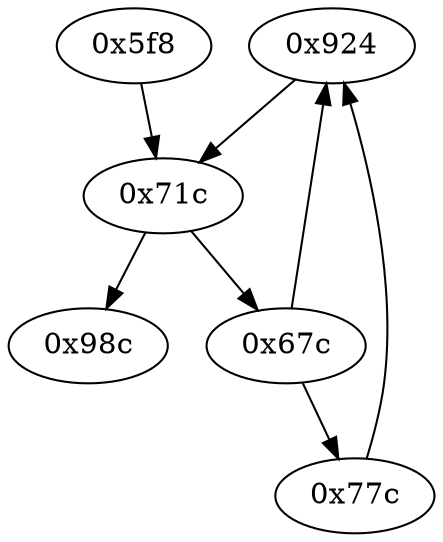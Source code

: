 strict digraph "" {
	graph ["edge"="{}",
		file="/Users/mark/Documents/deobfus-2019-ccs/ALL-CFG/small-programs/1b-4-2-1-1-gt127-1-1-0/1528_recovered.dot",
		"graph"="{u'file': u'/Users/mark/Documents/deobfus-2019-ccs/ALL-CFG/small-programs/1b-4-2-1-1-gt127-1-1-0/1528_recovered.dot'}",
		"node"="{u'opcode': u''}"
	];
	"0x924"	 [opcode="[u'ldr', u'ldr', u'str', u'mov', u'ldr', u'ldr', u'ldr', u'add', u'cmp', u'sub', u'mov', u'sub', u'mul', u'mvn', u'mvn', u'orr', \
u'mov', u'cmn', u'mov', u'teq', u'mov', u'mov', u'cmn', u'mov', u'mov', u'b']"];
	"0x71c"	 [opcode="[u'ldr', u'str', u'str', u'ldr', u'ldr', u'ldr', u'ldr', u'cmp', u'mov', u'b']"];
	"0x924" -> "0x71c";
	"0x77c"	 [opcode="[u'ldr', u'ldr', u'mov', u'ldr', u'ldr', u'ldr', u'add', u'cmp', u'sub', u'mov', u'sub', u'mul', u'mvn', u'mvn', u'orr', u'mov', \
u'cmn', u'mov', u'teq', u'mov', u'mov', u'cmn', u'mov', u'mov', u'b']"];
	"0x77c" -> "0x924";
	"0x67c"	 [opcode="[u'ldr', u'ldr', u'ldr', u'ldrsb', u'ldr', u'ldr', u'cmp', u'mov', u'b']"];
	"0x67c" -> "0x924";
	"0x67c" -> "0x77c";
	"0x71c" -> "0x67c";
	"0x98c"	 [opcode="[u'ldr', u'ldr', u'add', u'bl', u'mov', u'sub', u'pop']"];
	"0x71c" -> "0x98c";
	"0x5f8"	 [opcode="[u'push', u'add', u'sub', u'str', u'mov', u'str', u'mov', u'str', u'ldr', u'ldr', u'ldr', u'ldr', u'ldr', u'ldr', u'str', u'b']"];
	"0x5f8" -> "0x71c";
}
